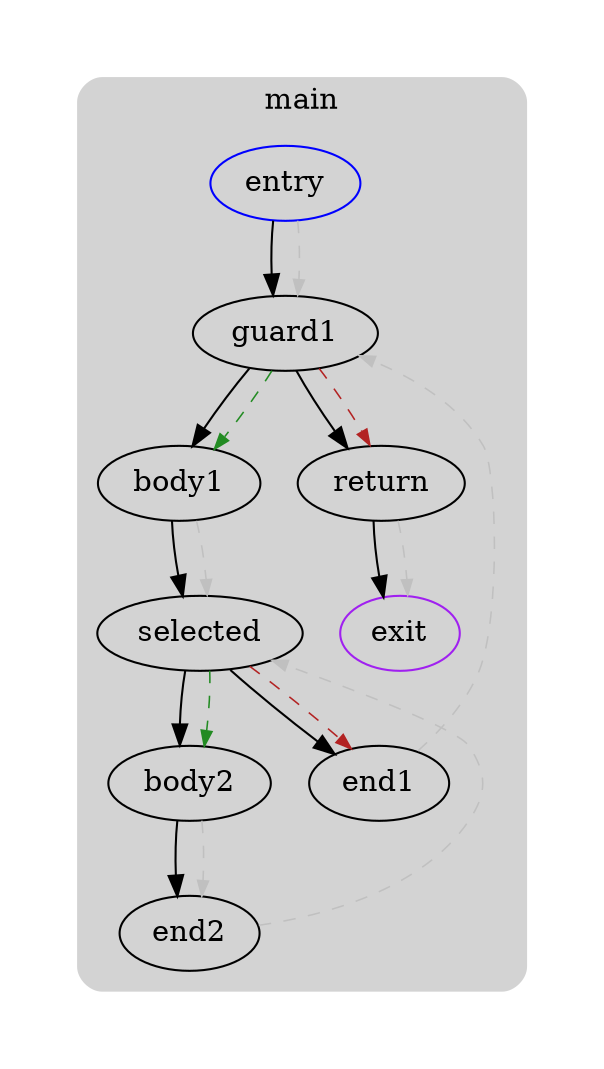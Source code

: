 digraph G {
  compound=true
  subgraph cluster_ {
    peripheries=0
    margin=10
    subgraph cluster_0_wrapper {
      peripheries=0
      margin=15
      subgraph cluster_0 {
        label="main"
        color=darkgray
        style=rounded
        bgcolor=lightgray
        margin=10
        cluster_0_0[label="entry",shape=oval,color=blue,rank=source]
        cluster_0_1[label="guard1",shape=oval]
        cluster_0_2[label="body1",shape=oval]
        cluster_0_3[label="selected",shape=oval]
        cluster_0_4[label="body2",shape=oval]
        cluster_0_5[label="end2",shape=oval]
        cluster_0_6[label="end1",shape=oval]
        cluster_0_7[label="return",shape=oval]
        cluster_0_exit[label=exit,color=purple,rank=sink]
        cluster_0_0 -> cluster_0_1 [color=black]
        cluster_0_1 -> cluster_0_2 [color=black]
        cluster_0_2 -> cluster_0_3 [color=black]
        cluster_0_3 -> cluster_0_4 [color=black]
        cluster_0_4 -> cluster_0_5 [color=black]
        cluster_0_3 -> cluster_0_6 [color=black]
        cluster_0_1 -> cluster_0_7 [color=black]
        cluster_0_7 -> cluster_0_exit [color=black]
        cluster_0_0 -> cluster_0_1 [color=gray,style=dashed,constraint=false,penwidth=0.75,arrowsize=0.75]
        cluster_0_1 -> cluster_0_2 [color=forestgreen,style=dashed,constraint=false,penwidth=0.75,arrowsize=0.75]
        cluster_0_1 -> cluster_0_7 [color=firebrick,style=dashed,constraint=false,penwidth=0.75,arrowsize=0.75]
        cluster_0_2 -> cluster_0_3 [color=gray,style=dashed,constraint=false,penwidth=0.75,arrowsize=0.75]
        cluster_0_3 -> cluster_0_4 [color=forestgreen,style=dashed,constraint=false,penwidth=0.75,arrowsize=0.75]
        cluster_0_3 -> cluster_0_6 [color=firebrick,style=dashed,constraint=false,penwidth=0.75,arrowsize=0.75]
        cluster_0_4 -> cluster_0_5 [color=gray,style=dashed,constraint=false,penwidth=0.75,arrowsize=0.75]
        cluster_0_5 -> cluster_0_3 [color=gray,style=dashed,constraint=false,penwidth=0.75,arrowsize=0.75]
        cluster_0_6 -> cluster_0_1 [color=gray,style=dashed,constraint=false,penwidth=0.75,arrowsize=0.75]
        cluster_0_7 -> cluster_0_exit [color=gray,style=dashed,constraint=false,penwidth=0.75,arrowsize=0.75]
      }
    }
  }
}
